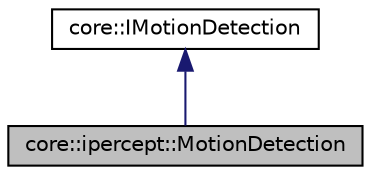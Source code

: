 digraph "core::ipercept::MotionDetection"
{
  edge [fontname="Helvetica",fontsize="10",labelfontname="Helvetica",labelfontsize="10"];
  node [fontname="Helvetica",fontsize="10",shape=record];
  Node1 [label="core::ipercept::MotionDetection",height=0.2,width=0.4,color="black", fillcolor="grey75", style="filled" fontcolor="black"];
  Node2 -> Node1 [dir="back",color="midnightblue",fontsize="10",style="solid",fontname="Helvetica"];
  Node2 [label="core::IMotionDetection",height=0.2,width=0.4,color="black", fillcolor="white", style="filled",URL="$classcore_1_1_i_motion_detection.html"];
}
